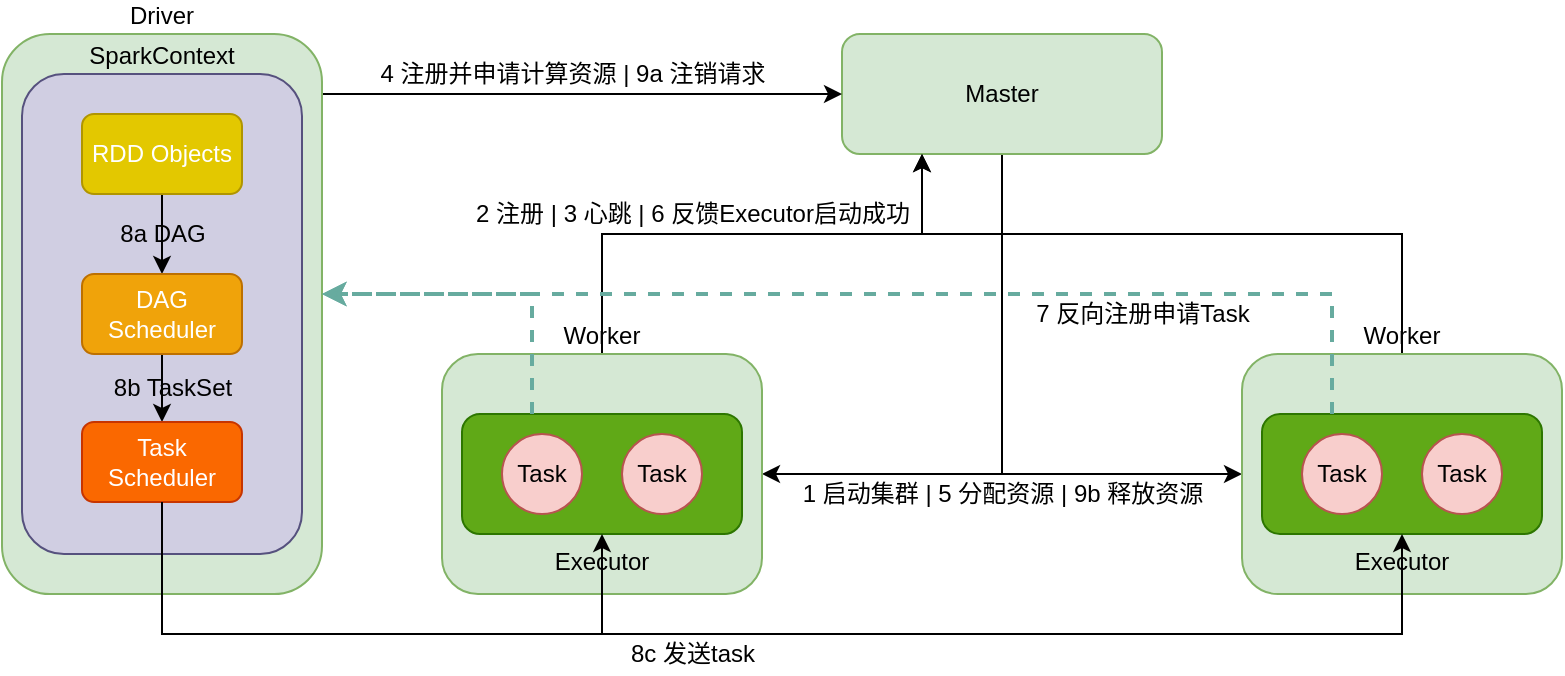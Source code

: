 <mxfile version="12.4.2" type="device" pages="1"><diagram id="cdqLHUExFqvwTLAEge0c" name="第 1 页"><mxGraphModel dx="1106" dy="830" grid="1" gridSize="10" guides="1" tooltips="1" connect="1" arrows="1" fold="1" page="1" pageScale="1" pageWidth="827" pageHeight="1169" math="0" shadow="0"><root><mxCell id="0"/><mxCell id="1" parent="0"/><mxCell id="vZMHhZYq3E2fX4LWRiDb-2" value="1 启动集群 | 5 分配资源 | 9b 释放资源" style="text;html=1;align=center;verticalAlign=middle;resizable=0;points=[];;autosize=1;" parent="1" vertex="1"><mxGeometry x="410" y="380" width="220" height="20" as="geometry"/></mxCell><mxCell id="vZMHhZYq3E2fX4LWRiDb-18" style="edgeStyle=orthogonalEdgeStyle;rounded=0;orthogonalLoop=1;jettySize=auto;html=1;entryX=1;entryY=0.5;entryDx=0;entryDy=0;" parent="1" source="vZMHhZYq3E2fX4LWRiDb-3" target="vZMHhZYq3E2fX4LWRiDb-4" edge="1"><mxGeometry relative="1" as="geometry"><Array as="points"><mxPoint x="520" y="380"/></Array></mxGeometry></mxCell><mxCell id="vZMHhZYq3E2fX4LWRiDb-19" style="edgeStyle=orthogonalEdgeStyle;rounded=0;orthogonalLoop=1;jettySize=auto;html=1;entryX=0;entryY=0.5;entryDx=0;entryDy=0;" parent="1" source="vZMHhZYq3E2fX4LWRiDb-3" target="vZMHhZYq3E2fX4LWRiDb-6" edge="1"><mxGeometry relative="1" as="geometry"><Array as="points"><mxPoint x="520" y="380"/><mxPoint x="640" y="380"/></Array></mxGeometry></mxCell><mxCell id="vZMHhZYq3E2fX4LWRiDb-3" value="Master" style="rounded=1;whiteSpace=wrap;html=1;labelPosition=center;verticalLabelPosition=middle;align=center;verticalAlign=middle;fillColor=#d5e8d4;strokeColor=#82b366;" parent="1" vertex="1"><mxGeometry x="440" y="160" width="160" height="60" as="geometry"/></mxCell><mxCell id="vZMHhZYq3E2fX4LWRiDb-12" style="edgeStyle=orthogonalEdgeStyle;rounded=0;orthogonalLoop=1;jettySize=auto;html=1;" parent="1" source="vZMHhZYq3E2fX4LWRiDb-6" edge="1"><mxGeometry relative="1" as="geometry"><mxPoint x="480" y="220" as="targetPoint"/><Array as="points"><mxPoint x="720" y="260"/><mxPoint x="480" y="260"/></Array></mxGeometry></mxCell><mxCell id="vZMHhZYq3E2fX4LWRiDb-16" style="edgeStyle=orthogonalEdgeStyle;rounded=0;orthogonalLoop=1;jettySize=auto;html=1;entryX=0;entryY=0.5;entryDx=0;entryDy=0;" parent="1" source="vZMHhZYq3E2fX4LWRiDb-15" target="vZMHhZYq3E2fX4LWRiDb-3" edge="1"><mxGeometry relative="1" as="geometry"><Array as="points"><mxPoint x="100" y="190"/></Array></mxGeometry></mxCell><mxCell id="vZMHhZYq3E2fX4LWRiDb-15" value="Driver" style="rounded=1;whiteSpace=wrap;html=1;labelPosition=center;verticalLabelPosition=top;align=center;verticalAlign=bottom;fillColor=#d5e8d4;strokeColor=#82b366;" parent="1" vertex="1"><mxGeometry x="20" y="160" width="160" height="280" as="geometry"/></mxCell><mxCell id="vZMHhZYq3E2fX4LWRiDb-17" value="4 注册并申请计算资源 | 9a 注销请求" style="text;html=1;align=center;verticalAlign=middle;resizable=0;points=[];;autosize=1;" parent="1" vertex="1"><mxGeometry x="200" y="170" width="210" height="20" as="geometry"/></mxCell><mxCell id="vZMHhZYq3E2fX4LWRiDb-24" value="SparkContext" style="rounded=1;whiteSpace=wrap;html=1;fillColor=#d0cee2;strokeColor=#56517e;labelPosition=center;verticalLabelPosition=top;align=center;verticalAlign=bottom;" parent="1" vertex="1"><mxGeometry x="30" y="180" width="140" height="240" as="geometry"/></mxCell><mxCell id="vZMHhZYq3E2fX4LWRiDb-41" value="8c 发送task" style="text;html=1;align=center;verticalAlign=middle;resizable=0;points=[];;autosize=1;" parent="1" vertex="1"><mxGeometry x="325" y="460" width="80" height="20" as="geometry"/></mxCell><mxCell id="vZMHhZYq3E2fX4LWRiDb-11" value="2 注册 | 3 心跳 | 6 反馈Executor启动成功" style="text;html=1;align=center;verticalAlign=middle;resizable=0;points=[];;autosize=1;" parent="1" vertex="1"><mxGeometry x="250" y="240" width="230" height="20" as="geometry"/></mxCell><mxCell id="DHT2nbcxoucHPxqEgwXR-6" style="edgeStyle=orthogonalEdgeStyle;rounded=0;orthogonalLoop=1;jettySize=auto;html=1;entryX=0.25;entryY=1;entryDx=0;entryDy=0;" edge="1" parent="1" source="vZMHhZYq3E2fX4LWRiDb-4" target="vZMHhZYq3E2fX4LWRiDb-3"><mxGeometry relative="1" as="geometry"><Array as="points"><mxPoint x="320" y="260"/><mxPoint x="480" y="260"/></Array></mxGeometry></mxCell><mxCell id="DHT2nbcxoucHPxqEgwXR-9" value="7 反向注册申请Task" style="text;html=1;align=center;verticalAlign=middle;resizable=0;points=[];;autosize=1;dashed=1;" vertex="1" parent="1"><mxGeometry x="530" y="290" width="120" height="20" as="geometry"/></mxCell><mxCell id="DHT2nbcxoucHPxqEgwXR-16" style="edgeStyle=orthogonalEdgeStyle;rounded=0;orthogonalLoop=1;jettySize=auto;html=1;entryX=0.5;entryY=0;entryDx=0;entryDy=0;strokeColor=#000000;strokeWidth=1;" edge="1" parent="1" source="DHT2nbcxoucHPxqEgwXR-12" target="DHT2nbcxoucHPxqEgwXR-14"><mxGeometry relative="1" as="geometry"/></mxCell><mxCell id="DHT2nbcxoucHPxqEgwXR-12" value="RDD Objects" style="rounded=1;whiteSpace=wrap;html=1;fillColor=#e3c800;strokeColor=#B09500;fontColor=#ffffff;" vertex="1" parent="1"><mxGeometry x="60" y="200" width="80" height="40" as="geometry"/></mxCell><mxCell id="DHT2nbcxoucHPxqEgwXR-18" style="edgeStyle=orthogonalEdgeStyle;rounded=0;orthogonalLoop=1;jettySize=auto;html=1;entryX=0.5;entryY=0;entryDx=0;entryDy=0;strokeColor=#000000;strokeWidth=1;" edge="1" parent="1" source="DHT2nbcxoucHPxqEgwXR-14" target="DHT2nbcxoucHPxqEgwXR-15"><mxGeometry relative="1" as="geometry"/></mxCell><mxCell id="DHT2nbcxoucHPxqEgwXR-14" value="DAG Scheduler" style="rounded=1;whiteSpace=wrap;html=1;fillColor=#f0a30a;strokeColor=#BD7000;fontColor=#ffffff;" vertex="1" parent="1"><mxGeometry x="60" y="280" width="80" height="40" as="geometry"/></mxCell><mxCell id="DHT2nbcxoucHPxqEgwXR-15" value="Task Scheduler" style="rounded=1;whiteSpace=wrap;html=1;fillColor=#fa6800;strokeColor=#C73500;fontColor=#ffffff;" vertex="1" parent="1"><mxGeometry x="60" y="354" width="80" height="40" as="geometry"/></mxCell><mxCell id="DHT2nbcxoucHPxqEgwXR-17" value="8a DAG" style="text;html=1;align=center;verticalAlign=middle;resizable=0;points=[];;autosize=1;" vertex="1" parent="1"><mxGeometry x="70" y="250" width="60" height="20" as="geometry"/></mxCell><mxCell id="DHT2nbcxoucHPxqEgwXR-19" value="8b TaskSet" style="text;html=1;align=center;verticalAlign=middle;resizable=0;points=[];;autosize=1;" vertex="1" parent="1"><mxGeometry x="70" y="327" width="70" height="20" as="geometry"/></mxCell><mxCell id="DHT2nbcxoucHPxqEgwXR-25" value="" style="group" vertex="1" connectable="0" parent="1"><mxGeometry x="240" y="320" width="160" height="120" as="geometry"/></mxCell><mxCell id="DHT2nbcxoucHPxqEgwXR-3" value="" style="group" vertex="1" connectable="0" parent="DHT2nbcxoucHPxqEgwXR-25"><mxGeometry width="160" height="120" as="geometry"/></mxCell><mxCell id="vZMHhZYq3E2fX4LWRiDb-4" value="Worker" style="rounded=1;whiteSpace=wrap;html=1;labelPosition=center;verticalLabelPosition=top;align=center;verticalAlign=bottom;fillColor=#d5e8d4;strokeColor=#82b366;" parent="DHT2nbcxoucHPxqEgwXR-3" vertex="1"><mxGeometry width="160" height="120" as="geometry"/></mxCell><mxCell id="vZMHhZYq3E2fX4LWRiDb-34" value="" style="group" parent="DHT2nbcxoucHPxqEgwXR-3" vertex="1" connectable="0"><mxGeometry x="10" y="30" width="140" height="60" as="geometry"/></mxCell><mxCell id="vZMHhZYq3E2fX4LWRiDb-21" value="&lt;font color=&quot;#000000&quot;&gt;Executor&lt;/font&gt;" style="rounded=1;whiteSpace=wrap;html=1;labelPosition=center;verticalLabelPosition=bottom;align=center;verticalAlign=top;fillColor=#60a917;strokeColor=#2D7600;fontColor=#ffffff;" parent="vZMHhZYq3E2fX4LWRiDb-34" vertex="1"><mxGeometry width="140" height="60" as="geometry"/></mxCell><mxCell id="vZMHhZYq3E2fX4LWRiDb-32" value="Task" style="ellipse;whiteSpace=wrap;html=1;aspect=fixed;fillColor=#f8cecc;strokeColor=#b85450;" parent="vZMHhZYq3E2fX4LWRiDb-34" vertex="1"><mxGeometry x="20" y="10" width="40" height="40" as="geometry"/></mxCell><mxCell id="vZMHhZYq3E2fX4LWRiDb-33" value="Task" style="ellipse;whiteSpace=wrap;html=1;aspect=fixed;fillColor=#f8cecc;strokeColor=#b85450;" parent="vZMHhZYq3E2fX4LWRiDb-34" vertex="1"><mxGeometry x="80" y="10" width="40" height="40" as="geometry"/></mxCell><mxCell id="vZMHhZYq3E2fX4LWRiDb-22" style="edgeStyle=orthogonalEdgeStyle;rounded=0;orthogonalLoop=1;jettySize=auto;html=1;dashed=1;exitX=0.25;exitY=0;exitDx=0;exitDy=0;strokeColor=#67AB9F;strokeWidth=2;" parent="1" source="vZMHhZYq3E2fX4LWRiDb-21" edge="1" target="vZMHhZYq3E2fX4LWRiDb-15"><mxGeometry relative="1" as="geometry"><mxPoint x="170" y="395" as="targetPoint"/><Array as="points"><mxPoint x="285" y="290"/></Array></mxGeometry></mxCell><mxCell id="vZMHhZYq3E2fX4LWRiDb-6" value="Worker" style="rounded=1;whiteSpace=wrap;html=1;labelPosition=center;verticalLabelPosition=top;align=center;verticalAlign=bottom;fillColor=#d5e8d4;strokeColor=#82b366;" parent="1" vertex="1"><mxGeometry x="640" y="320" width="160" height="120" as="geometry"/></mxCell><mxCell id="vZMHhZYq3E2fX4LWRiDb-35" value="" style="group" parent="1" vertex="1" connectable="0"><mxGeometry x="650" y="350" width="140" height="60" as="geometry"/></mxCell><mxCell id="vZMHhZYq3E2fX4LWRiDb-36" value="&lt;font color=&quot;#000000&quot;&gt;Executor&lt;/font&gt;" style="rounded=1;whiteSpace=wrap;html=1;labelPosition=center;verticalLabelPosition=bottom;align=center;verticalAlign=top;fillColor=#60a917;strokeColor=#2D7600;fontColor=#ffffff;" parent="vZMHhZYq3E2fX4LWRiDb-35" vertex="1"><mxGeometry width="140" height="60" as="geometry"/></mxCell><mxCell id="vZMHhZYq3E2fX4LWRiDb-37" value="Task" style="ellipse;whiteSpace=wrap;html=1;aspect=fixed;fillColor=#f8cecc;strokeColor=#b85450;" parent="vZMHhZYq3E2fX4LWRiDb-35" vertex="1"><mxGeometry x="20" y="10" width="40" height="40" as="geometry"/></mxCell><mxCell id="vZMHhZYq3E2fX4LWRiDb-38" value="Task" style="ellipse;whiteSpace=wrap;html=1;aspect=fixed;fillColor=#f8cecc;strokeColor=#b85450;" parent="vZMHhZYq3E2fX4LWRiDb-35" vertex="1"><mxGeometry x="80" y="10" width="40" height="40" as="geometry"/></mxCell><mxCell id="vZMHhZYq3E2fX4LWRiDb-39" style="edgeStyle=orthogonalEdgeStyle;rounded=0;orthogonalLoop=1;jettySize=auto;html=1;dashed=1;exitX=0.25;exitY=0;exitDx=0;exitDy=0;strokeWidth=2;strokeColor=#67AB9F;" parent="1" edge="1" source="vZMHhZYq3E2fX4LWRiDb-36"><mxGeometry relative="1" as="geometry"><mxPoint x="580" y="400" as="sourcePoint"/><mxPoint x="180" y="290" as="targetPoint"/><Array as="points"><mxPoint x="685" y="290"/><mxPoint x="180" y="290"/></Array></mxGeometry></mxCell><mxCell id="DHT2nbcxoucHPxqEgwXR-23" style="edgeStyle=orthogonalEdgeStyle;rounded=0;orthogonalLoop=1;jettySize=auto;html=1;entryX=0.5;entryY=1;entryDx=0;entryDy=0;strokeColor=#000000;strokeWidth=1;" edge="1" parent="1" source="DHT2nbcxoucHPxqEgwXR-15" target="vZMHhZYq3E2fX4LWRiDb-36"><mxGeometry relative="1" as="geometry"><Array as="points"><mxPoint x="100" y="460"/><mxPoint x="720" y="460"/></Array></mxGeometry></mxCell><mxCell id="DHT2nbcxoucHPxqEgwXR-20" style="edgeStyle=orthogonalEdgeStyle;rounded=0;orthogonalLoop=1;jettySize=auto;html=1;strokeColor=#000000;strokeWidth=1;" edge="1" parent="1" source="DHT2nbcxoucHPxqEgwXR-15" target="vZMHhZYq3E2fX4LWRiDb-21"><mxGeometry relative="1" as="geometry"><Array as="points"><mxPoint x="100" y="460"/><mxPoint x="320" y="460"/></Array></mxGeometry></mxCell></root></mxGraphModel></diagram></mxfile>